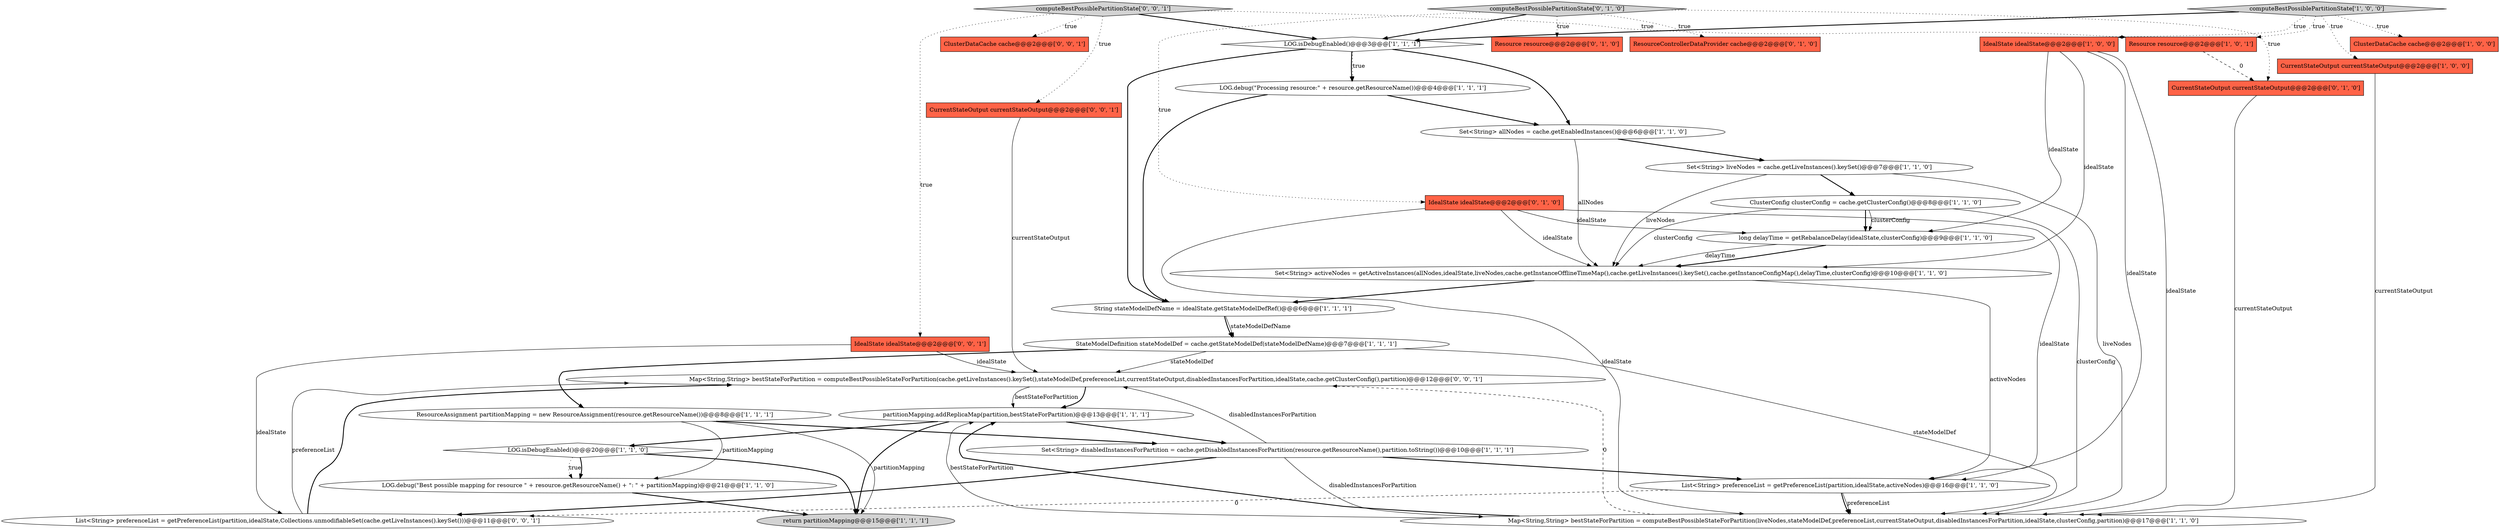 digraph {
9 [style = filled, label = "IdealState idealState@@@2@@@['1', '0', '0']", fillcolor = tomato, shape = box image = "AAA0AAABBB1BBB"];
10 [style = filled, label = "Set<String> allNodes = cache.getEnabledInstances()@@@6@@@['1', '1', '0']", fillcolor = white, shape = ellipse image = "AAA0AAABBB1BBB"];
6 [style = filled, label = "String stateModelDefName = idealState.getStateModelDefRef()@@@6@@@['1', '1', '1']", fillcolor = white, shape = ellipse image = "AAA0AAABBB1BBB"];
28 [style = filled, label = "computeBestPossiblePartitionState['0', '0', '1']", fillcolor = lightgray, shape = diamond image = "AAA0AAABBB3BBB"];
13 [style = filled, label = "Set<String> liveNodes = cache.getLiveInstances().keySet()@@@7@@@['1', '1', '0']", fillcolor = white, shape = ellipse image = "AAA0AAABBB1BBB"];
1 [style = filled, label = "Set<String> activeNodes = getActiveInstances(allNodes,idealState,liveNodes,cache.getInstanceOfflineTimeMap(),cache.getLiveInstances().keySet(),cache.getInstanceConfigMap(),delayTime,clusterConfig)@@@10@@@['1', '1', '0']", fillcolor = white, shape = ellipse image = "AAA0AAABBB1BBB"];
4 [style = filled, label = "Set<String> disabledInstancesForPartition = cache.getDisabledInstancesForPartition(resource.getResourceName(),partition.toString())@@@10@@@['1', '1', '1']", fillcolor = white, shape = ellipse image = "AAA0AAABBB1BBB"];
7 [style = filled, label = "CurrentStateOutput currentStateOutput@@@2@@@['1', '0', '0']", fillcolor = tomato, shape = box image = "AAA0AAABBB1BBB"];
30 [style = filled, label = "Map<String,String> bestStateForPartition = computeBestPossibleStateForPartition(cache.getLiveInstances().keySet(),stateModelDef,preferenceList,currentStateOutput,disabledInstancesForPartition,idealState,cache.getClusterConfig(),partition)@@@12@@@['0', '0', '1']", fillcolor = white, shape = ellipse image = "AAA0AAABBB3BBB"];
12 [style = filled, label = "Resource resource@@@2@@@['1', '0', '1']", fillcolor = tomato, shape = box image = "AAA0AAABBB1BBB"];
23 [style = filled, label = "IdealState idealState@@@2@@@['0', '1', '0']", fillcolor = tomato, shape = box image = "AAA0AAABBB2BBB"];
21 [style = filled, label = "partitionMapping.addReplicaMap(partition,bestStateForPartition)@@@13@@@['1', '1', '1']", fillcolor = white, shape = ellipse image = "AAA0AAABBB1BBB"];
19 [style = filled, label = "Map<String,String> bestStateForPartition = computeBestPossibleStateForPartition(liveNodes,stateModelDef,preferenceList,currentStateOutput,disabledInstancesForPartition,idealState,clusterConfig,partition)@@@17@@@['1', '1', '0']", fillcolor = white, shape = ellipse image = "AAA0AAABBB1BBB"];
15 [style = filled, label = "return partitionMapping@@@15@@@['1', '1', '1']", fillcolor = lightgray, shape = ellipse image = "AAA0AAABBB1BBB"];
29 [style = filled, label = "List<String> preferenceList = getPreferenceList(partition,idealState,Collections.unmodifiableSet(cache.getLiveInstances().keySet()))@@@11@@@['0', '0', '1']", fillcolor = white, shape = ellipse image = "AAA0AAABBB3BBB"];
14 [style = filled, label = "List<String> preferenceList = getPreferenceList(partition,idealState,activeNodes)@@@16@@@['1', '1', '0']", fillcolor = white, shape = ellipse image = "AAA0AAABBB1BBB"];
17 [style = filled, label = "LOG.isDebugEnabled()@@@20@@@['1', '1', '0']", fillcolor = white, shape = diamond image = "AAA0AAABBB1BBB"];
18 [style = filled, label = "LOG.isDebugEnabled()@@@3@@@['1', '1', '1']", fillcolor = white, shape = diamond image = "AAA0AAABBB1BBB"];
32 [style = filled, label = "IdealState idealState@@@2@@@['0', '0', '1']", fillcolor = tomato, shape = box image = "AAA0AAABBB3BBB"];
8 [style = filled, label = "computeBestPossiblePartitionState['1', '0', '0']", fillcolor = lightgray, shape = diamond image = "AAA0AAABBB1BBB"];
16 [style = filled, label = "LOG.debug(\"Best possible mapping for resource \" + resource.getResourceName() + \": \" + partitionMapping)@@@21@@@['1', '1', '0']", fillcolor = white, shape = ellipse image = "AAA0AAABBB1BBB"];
27 [style = filled, label = "ClusterDataCache cache@@@2@@@['0', '0', '1']", fillcolor = tomato, shape = box image = "AAA0AAABBB3BBB"];
20 [style = filled, label = "LOG.debug(\"Processing resource:\" + resource.getResourceName())@@@4@@@['1', '1', '1']", fillcolor = white, shape = ellipse image = "AAA0AAABBB1BBB"];
26 [style = filled, label = "computeBestPossiblePartitionState['0', '1', '0']", fillcolor = lightgray, shape = diamond image = "AAA0AAABBB2BBB"];
0 [style = filled, label = "long delayTime = getRebalanceDelay(idealState,clusterConfig)@@@9@@@['1', '1', '0']", fillcolor = white, shape = ellipse image = "AAA0AAABBB1BBB"];
2 [style = filled, label = "StateModelDefinition stateModelDef = cache.getStateModelDef(stateModelDefName)@@@7@@@['1', '1', '1']", fillcolor = white, shape = ellipse image = "AAA0AAABBB1BBB"];
3 [style = filled, label = "ClusterConfig clusterConfig = cache.getClusterConfig()@@@8@@@['1', '1', '0']", fillcolor = white, shape = ellipse image = "AAA0AAABBB1BBB"];
22 [style = filled, label = "Resource resource@@@2@@@['0', '1', '0']", fillcolor = tomato, shape = box image = "AAA0AAABBB2BBB"];
25 [style = filled, label = "CurrentStateOutput currentStateOutput@@@2@@@['0', '1', '0']", fillcolor = tomato, shape = box image = "AAA1AAABBB2BBB"];
11 [style = filled, label = "ResourceAssignment partitionMapping = new ResourceAssignment(resource.getResourceName())@@@8@@@['1', '1', '1']", fillcolor = white, shape = ellipse image = "AAA0AAABBB1BBB"];
24 [style = filled, label = "ResourceControllerDataProvider cache@@@2@@@['0', '1', '0']", fillcolor = tomato, shape = box image = "AAA0AAABBB2BBB"];
31 [style = filled, label = "CurrentStateOutput currentStateOutput@@@2@@@['0', '0', '1']", fillcolor = tomato, shape = box image = "AAA0AAABBB3BBB"];
5 [style = filled, label = "ClusterDataCache cache@@@2@@@['1', '0', '0']", fillcolor = tomato, shape = box image = "AAA0AAABBB1BBB"];
7->19 [style = solid, label="currentStateOutput"];
4->19 [style = solid, label="disabledInstancesForPartition"];
23->0 [style = solid, label="idealState"];
29->30 [style = bold, label=""];
9->19 [style = solid, label="idealState"];
14->19 [style = solid, label="preferenceList"];
12->25 [style = dashed, label="0"];
18->20 [style = dotted, label="true"];
11->4 [style = bold, label=""];
32->30 [style = solid, label="idealState"];
13->1 [style = solid, label="liveNodes"];
18->20 [style = bold, label=""];
26->18 [style = bold, label=""];
31->30 [style = solid, label="currentStateOutput"];
29->30 [style = solid, label="preferenceList"];
17->16 [style = dotted, label="true"];
20->10 [style = bold, label=""];
20->6 [style = bold, label=""];
28->31 [style = dotted, label="true"];
30->21 [style = bold, label=""];
21->15 [style = bold, label=""];
11->15 [style = solid, label="partitionMapping"];
2->30 [style = solid, label="stateModelDef"];
23->19 [style = solid, label="idealState"];
23->14 [style = solid, label="idealState"];
6->2 [style = solid, label="stateModelDefName"];
4->30 [style = solid, label="disabledInstancesForPartition"];
26->25 [style = dotted, label="true"];
2->11 [style = bold, label=""];
9->14 [style = solid, label="idealState"];
21->17 [style = bold, label=""];
25->19 [style = solid, label="currentStateOutput"];
14->29 [style = dashed, label="0"];
16->15 [style = bold, label=""];
19->21 [style = solid, label="bestStateForPartition"];
9->0 [style = solid, label="idealState"];
3->1 [style = solid, label="clusterConfig"];
14->19 [style = bold, label=""];
28->27 [style = dotted, label="true"];
8->7 [style = dotted, label="true"];
28->12 [style = dotted, label="true"];
1->6 [style = bold, label=""];
11->16 [style = solid, label="partitionMapping"];
30->21 [style = solid, label="bestStateForPartition"];
0->1 [style = bold, label=""];
19->30 [style = dashed, label="0"];
26->23 [style = dotted, label="true"];
6->2 [style = bold, label=""];
0->1 [style = solid, label="delayTime"];
8->18 [style = bold, label=""];
19->21 [style = bold, label=""];
23->1 [style = solid, label="idealState"];
32->29 [style = solid, label="idealState"];
26->24 [style = dotted, label="true"];
10->13 [style = bold, label=""];
13->19 [style = solid, label="liveNodes"];
17->15 [style = bold, label=""];
1->14 [style = solid, label="activeNodes"];
3->0 [style = bold, label=""];
18->10 [style = bold, label=""];
2->19 [style = solid, label="stateModelDef"];
28->18 [style = bold, label=""];
10->1 [style = solid, label="allNodes"];
8->5 [style = dotted, label="true"];
4->14 [style = bold, label=""];
13->3 [style = bold, label=""];
28->32 [style = dotted, label="true"];
3->19 [style = solid, label="clusterConfig"];
4->29 [style = bold, label=""];
9->1 [style = solid, label="idealState"];
21->4 [style = bold, label=""];
26->22 [style = dotted, label="true"];
17->16 [style = bold, label=""];
3->0 [style = solid, label="clusterConfig"];
18->6 [style = bold, label=""];
8->12 [style = dotted, label="true"];
8->9 [style = dotted, label="true"];
}
